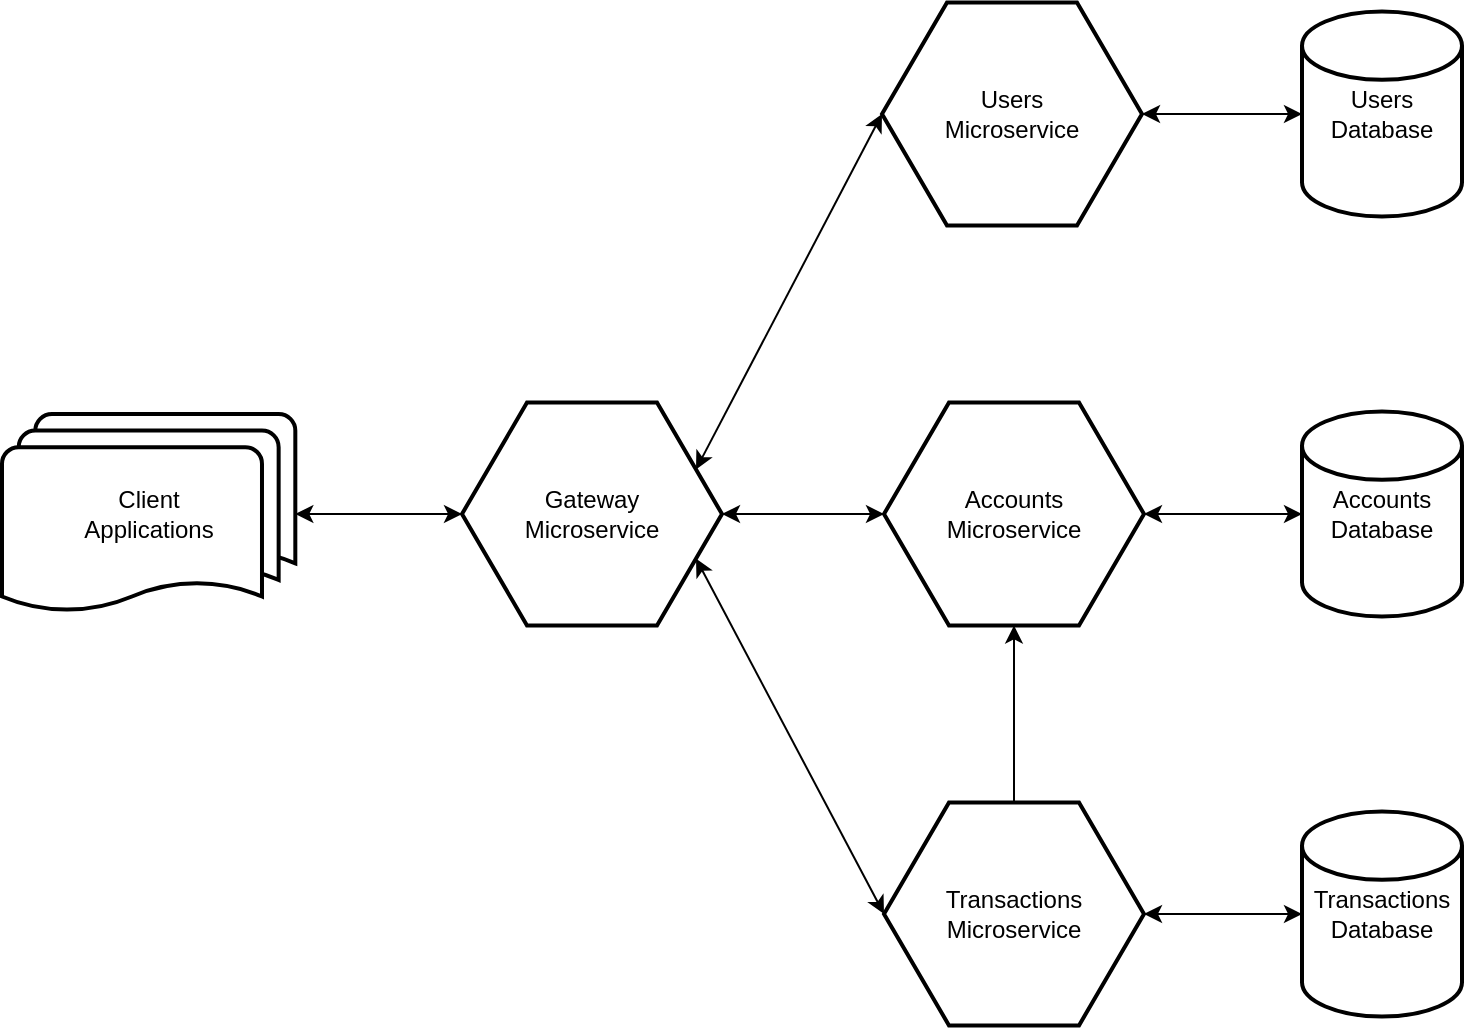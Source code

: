 <mxfile version="24.4.13" type="device">
  <diagram name="Página-1" id="wyG1_XZOK64VyqssJD78">
    <mxGraphModel dx="2123" dy="1501" grid="1" gridSize="10" guides="1" tooltips="1" connect="1" arrows="1" fold="1" page="1" pageScale="1" pageWidth="1169" pageHeight="827" math="0" shadow="0">
      <root>
        <mxCell id="0" />
        <mxCell id="1" parent="0" />
        <mxCell id="Dey9jI3-ztKfG_yNGH6g-7" style="rounded=0;orthogonalLoop=1;jettySize=auto;html=1;entryX=0;entryY=0.5;entryDx=0;entryDy=0;startArrow=classic;startFill=1;jumpStyle=none;exitX=1;exitY=0.25;exitDx=0;exitDy=0;" parent="1" source="JdD28NMXhu4o7x-is9so-3" target="JdD28NMXhu4o7x-is9so-1" edge="1">
          <mxGeometry relative="1" as="geometry">
            <mxPoint x="212.54" y="180.08" as="sourcePoint" />
            <mxPoint x="414" y="15" as="targetPoint" />
          </mxGeometry>
        </mxCell>
        <mxCell id="Dey9jI3-ztKfG_yNGH6g-9" value="Users Database" style="strokeWidth=2;html=1;shape=mxgraph.flowchart.database;whiteSpace=wrap;align=center;" parent="1" vertex="1">
          <mxGeometry x="600" y="-36.25" width="80" height="102.5" as="geometry" />
        </mxCell>
        <mxCell id="Dey9jI3-ztKfG_yNGH6g-10" style="edgeStyle=orthogonalEdgeStyle;rounded=0;orthogonalLoop=1;jettySize=auto;html=1;entryX=0;entryY=0.5;entryDx=0;entryDy=0;entryPerimeter=0;startArrow=classic;startFill=1;exitX=1;exitY=0.5;exitDx=0;exitDy=0;" parent="1" source="JdD28NMXhu4o7x-is9so-1" target="Dey9jI3-ztKfG_yNGH6g-9" edge="1">
          <mxGeometry relative="1" as="geometry">
            <mxPoint x="524" y="15" as="sourcePoint" />
          </mxGeometry>
        </mxCell>
        <mxCell id="Dey9jI3-ztKfG_yNGH6g-11" value="Accounts&lt;div&gt;Database&lt;/div&gt;" style="strokeWidth=2;html=1;shape=mxgraph.flowchart.database;whiteSpace=wrap;" parent="1" vertex="1">
          <mxGeometry x="600" y="163.75" width="80" height="102.5" as="geometry" />
        </mxCell>
        <mxCell id="Dey9jI3-ztKfG_yNGH6g-13" value="Transactions&lt;div&gt;Database&lt;/div&gt;" style="strokeWidth=2;html=1;shape=mxgraph.flowchart.database;whiteSpace=wrap;" parent="1" vertex="1">
          <mxGeometry x="600" y="363.75" width="80" height="102.5" as="geometry" />
        </mxCell>
        <mxCell id="JdD28NMXhu4o7x-is9so-1" value="Users&lt;div&gt;Microservice&lt;/div&gt;" style="shape=mxgraph.bpmn.conversation;perimeter=hexagonPerimeter2;whiteSpace=wrap;html=1;aspect=fixed;bpmnConversationType=conv;strokeWidth=2;" parent="1" vertex="1">
          <mxGeometry x="390" y="-40.71" width="130" height="111.43" as="geometry" />
        </mxCell>
        <mxCell id="JdD28NMXhu4o7x-is9so-6" style="edgeStyle=orthogonalEdgeStyle;rounded=0;orthogonalLoop=1;jettySize=auto;html=1;entryX=0;entryY=0.5;entryDx=0;entryDy=0;startArrow=classic;startFill=1;" parent="1" source="JdD28NMXhu4o7x-is9so-3" target="JdD28NMXhu4o7x-is9so-4" edge="1">
          <mxGeometry relative="1" as="geometry" />
        </mxCell>
        <mxCell id="JdD28NMXhu4o7x-is9so-9" style="rounded=0;orthogonalLoop=1;jettySize=auto;html=1;exitX=1;exitY=0.75;exitDx=0;exitDy=0;entryX=0;entryY=0.5;entryDx=0;entryDy=0;startArrow=classic;startFill=1;" parent="1" source="JdD28NMXhu4o7x-is9so-3" target="JdD28NMXhu4o7x-is9so-7" edge="1">
          <mxGeometry relative="1" as="geometry" />
        </mxCell>
        <mxCell id="JdD28NMXhu4o7x-is9so-3" value="Gateway&lt;div&gt;Microservice&lt;/div&gt;" style="shape=mxgraph.bpmn.conversation;perimeter=hexagonPerimeter2;whiteSpace=wrap;html=1;aspect=fixed;bpmnConversationType=conv;strokeWidth=2;" parent="1" vertex="1">
          <mxGeometry x="180" y="159.29" width="130" height="111.43" as="geometry" />
        </mxCell>
        <mxCell id="JdD28NMXhu4o7x-is9so-4" value="Accounts&lt;div&gt;Microservice&lt;/div&gt;" style="shape=mxgraph.bpmn.conversation;perimeter=hexagonPerimeter2;whiteSpace=wrap;html=1;aspect=fixed;bpmnConversationType=conv;strokeWidth=2;" parent="1" vertex="1">
          <mxGeometry x="391" y="159.29" width="130" height="111.43" as="geometry" />
        </mxCell>
        <mxCell id="JdD28NMXhu4o7x-is9so-5" style="edgeStyle=orthogonalEdgeStyle;rounded=0;orthogonalLoop=1;jettySize=auto;html=1;entryX=0;entryY=0.5;entryDx=0;entryDy=0;entryPerimeter=0;startArrow=classic;startFill=1;" parent="1" source="JdD28NMXhu4o7x-is9so-4" target="Dey9jI3-ztKfG_yNGH6g-11" edge="1">
          <mxGeometry relative="1" as="geometry" />
        </mxCell>
        <mxCell id="JdD28NMXhu4o7x-is9so-10" style="edgeStyle=orthogonalEdgeStyle;rounded=0;orthogonalLoop=1;jettySize=auto;html=1;exitX=0.5;exitY=0;exitDx=0;exitDy=0;entryX=0.5;entryY=1;entryDx=0;entryDy=0;" parent="1" source="JdD28NMXhu4o7x-is9so-7" target="JdD28NMXhu4o7x-is9so-4" edge="1">
          <mxGeometry relative="1" as="geometry" />
        </mxCell>
        <mxCell id="JdD28NMXhu4o7x-is9so-7" value="Transactions&lt;div&gt;Microservice&lt;/div&gt;" style="shape=mxgraph.bpmn.conversation;perimeter=hexagonPerimeter2;whiteSpace=wrap;html=1;aspect=fixed;bpmnConversationType=conv;strokeWidth=2;" parent="1" vertex="1">
          <mxGeometry x="391" y="359.29" width="130" height="111.43" as="geometry" />
        </mxCell>
        <mxCell id="JdD28NMXhu4o7x-is9so-8" style="edgeStyle=orthogonalEdgeStyle;rounded=0;orthogonalLoop=1;jettySize=auto;html=1;entryX=0;entryY=0.5;entryDx=0;entryDy=0;entryPerimeter=0;startArrow=classic;startFill=1;" parent="1" source="JdD28NMXhu4o7x-is9so-7" target="Dey9jI3-ztKfG_yNGH6g-13" edge="1">
          <mxGeometry relative="1" as="geometry" />
        </mxCell>
        <mxCell id="JdD28NMXhu4o7x-is9so-14" style="edgeStyle=orthogonalEdgeStyle;rounded=0;orthogonalLoop=1;jettySize=auto;html=1;entryX=0;entryY=0.5;entryDx=0;entryDy=0;startArrow=classic;startFill=1;" parent="1" source="JdD28NMXhu4o7x-is9so-13" target="JdD28NMXhu4o7x-is9so-3" edge="1">
          <mxGeometry relative="1" as="geometry" />
        </mxCell>
        <mxCell id="JdD28NMXhu4o7x-is9so-13" value="Client&lt;div&gt;Applications&lt;/div&gt;" style="strokeWidth=2;html=1;shape=mxgraph.flowchart.multi-document;whiteSpace=wrap;" parent="1" vertex="1">
          <mxGeometry x="-50" y="165" width="146.66" height="100" as="geometry" />
        </mxCell>
      </root>
    </mxGraphModel>
  </diagram>
</mxfile>
